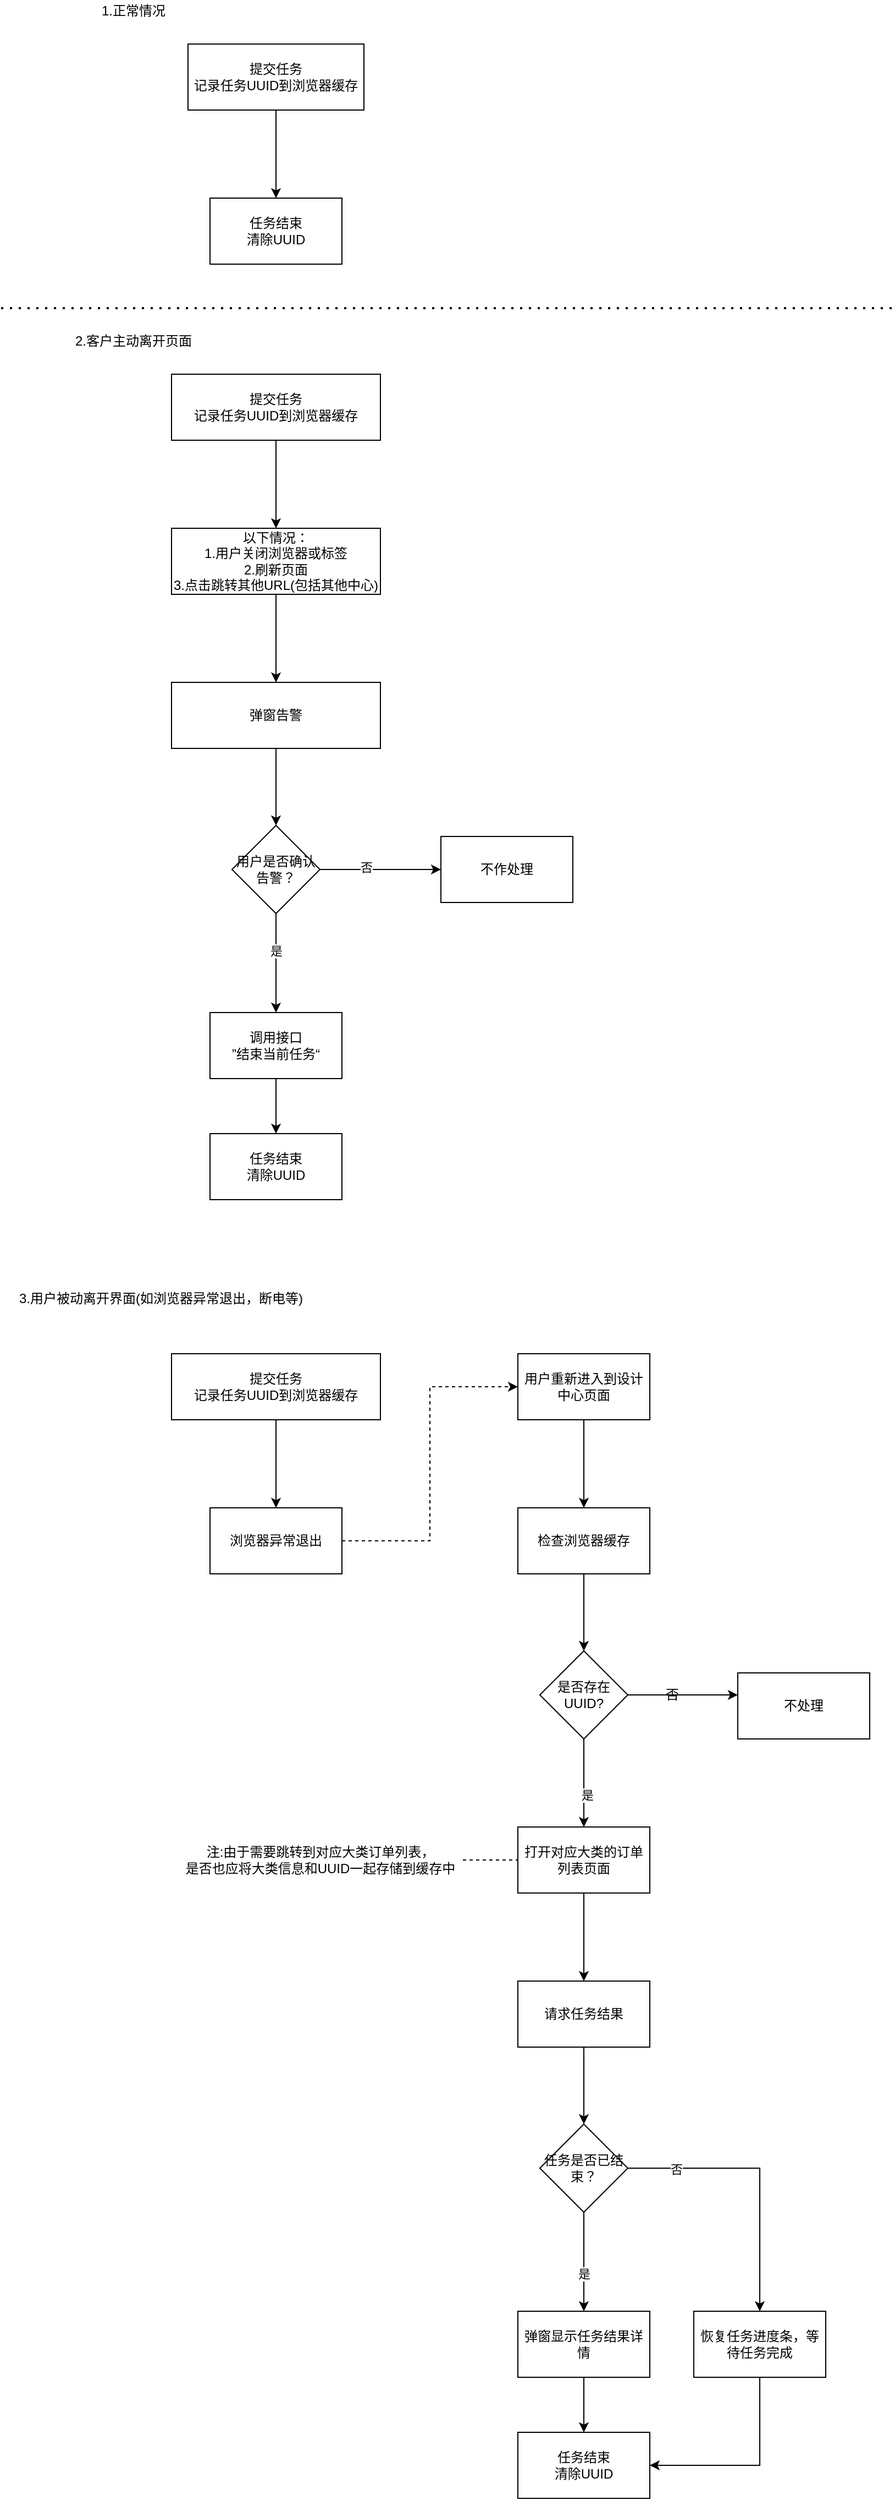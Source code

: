 <mxfile version="16.5.1" type="device"><diagram id="C5RBs43oDa-KdzZeNtuy" name="Page-1"><mxGraphModel dx="1422" dy="865" grid="1" gridSize="10" guides="1" tooltips="1" connect="1" arrows="1" fold="1" page="1" pageScale="1" pageWidth="827" pageHeight="1169" math="0" shadow="0"><root><mxCell id="WIyWlLk6GJQsqaUBKTNV-0"/><mxCell id="WIyWlLk6GJQsqaUBKTNV-1" parent="WIyWlLk6GJQsqaUBKTNV-0"/><mxCell id="0LecxcRjgjOdlTbl0l4T-2" value="" style="edgeStyle=orthogonalEdgeStyle;rounded=0;orthogonalLoop=1;jettySize=auto;html=1;" edge="1" parent="WIyWlLk6GJQsqaUBKTNV-1" source="0LecxcRjgjOdlTbl0l4T-0" target="0LecxcRjgjOdlTbl0l4T-1"><mxGeometry relative="1" as="geometry"/></mxCell><mxCell id="0LecxcRjgjOdlTbl0l4T-0" value="提交任务&lt;br&gt;记录任务UUID到浏览器缓存" style="rounded=0;whiteSpace=wrap;html=1;" vertex="1" parent="WIyWlLk6GJQsqaUBKTNV-1"><mxGeometry x="180" y="60" width="160" height="60" as="geometry"/></mxCell><mxCell id="0LecxcRjgjOdlTbl0l4T-1" value="任务结束&lt;br&gt;清除UUID" style="whiteSpace=wrap;html=1;rounded=0;" vertex="1" parent="WIyWlLk6GJQsqaUBKTNV-1"><mxGeometry x="200" y="200" width="120" height="60" as="geometry"/></mxCell><mxCell id="0LecxcRjgjOdlTbl0l4T-3" value="1.正常情况" style="text;html=1;align=center;verticalAlign=middle;resizable=0;points=[];autosize=1;strokeColor=none;fillColor=none;" vertex="1" parent="WIyWlLk6GJQsqaUBKTNV-1"><mxGeometry x="95" y="20" width="70" height="20" as="geometry"/></mxCell><mxCell id="0LecxcRjgjOdlTbl0l4T-8" value="" style="edgeStyle=orthogonalEdgeStyle;rounded=0;orthogonalLoop=1;jettySize=auto;html=1;" edge="1" parent="WIyWlLk6GJQsqaUBKTNV-1" source="0LecxcRjgjOdlTbl0l4T-4" target="0LecxcRjgjOdlTbl0l4T-7"><mxGeometry relative="1" as="geometry"/></mxCell><mxCell id="0LecxcRjgjOdlTbl0l4T-4" value="&lt;span&gt;提交任务&lt;/span&gt;&lt;br&gt;&lt;span&gt;记录任务UUID到浏览器缓存&lt;/span&gt;" style="rounded=0;whiteSpace=wrap;html=1;" vertex="1" parent="WIyWlLk6GJQsqaUBKTNV-1"><mxGeometry x="165" y="360" width="190" height="60" as="geometry"/></mxCell><mxCell id="0LecxcRjgjOdlTbl0l4T-5" value="" style="endArrow=none;dashed=1;html=1;dashPattern=1 3;strokeWidth=2;rounded=0;" edge="1" parent="WIyWlLk6GJQsqaUBKTNV-1"><mxGeometry width="50" height="50" relative="1" as="geometry"><mxPoint x="10" y="300" as="sourcePoint"/><mxPoint x="820" y="300" as="targetPoint"/></mxGeometry></mxCell><mxCell id="0LecxcRjgjOdlTbl0l4T-6" value="2.客户主动离开页面" style="text;html=1;align=center;verticalAlign=middle;resizable=0;points=[];autosize=1;strokeColor=none;fillColor=none;" vertex="1" parent="WIyWlLk6GJQsqaUBKTNV-1"><mxGeometry x="70" y="320" width="120" height="20" as="geometry"/></mxCell><mxCell id="0LecxcRjgjOdlTbl0l4T-10" value="" style="edgeStyle=orthogonalEdgeStyle;rounded=0;orthogonalLoop=1;jettySize=auto;html=1;" edge="1" parent="WIyWlLk6GJQsqaUBKTNV-1" source="0LecxcRjgjOdlTbl0l4T-7" target="0LecxcRjgjOdlTbl0l4T-9"><mxGeometry relative="1" as="geometry"/></mxCell><mxCell id="0LecxcRjgjOdlTbl0l4T-7" value="&lt;span&gt;以下情况：&lt;br&gt;1.用户关闭浏览器或标签&lt;br&gt;2.刷新页面&lt;br&gt;3.点击跳转其他URL(包括其他中心)&lt;br&gt;&lt;/span&gt;" style="rounded=0;whiteSpace=wrap;html=1;" vertex="1" parent="WIyWlLk6GJQsqaUBKTNV-1"><mxGeometry x="165" y="500" width="190" height="60" as="geometry"/></mxCell><mxCell id="0LecxcRjgjOdlTbl0l4T-12" value="" style="edgeStyle=orthogonalEdgeStyle;rounded=0;orthogonalLoop=1;jettySize=auto;html=1;" edge="1" parent="WIyWlLk6GJQsqaUBKTNV-1" source="0LecxcRjgjOdlTbl0l4T-9" target="0LecxcRjgjOdlTbl0l4T-11"><mxGeometry relative="1" as="geometry"/></mxCell><mxCell id="0LecxcRjgjOdlTbl0l4T-9" value="&lt;span&gt;弹窗告警&lt;br&gt;&lt;/span&gt;" style="rounded=0;whiteSpace=wrap;html=1;" vertex="1" parent="WIyWlLk6GJQsqaUBKTNV-1"><mxGeometry x="165" y="640" width="190" height="60" as="geometry"/></mxCell><mxCell id="0LecxcRjgjOdlTbl0l4T-14" value="" style="edgeStyle=orthogonalEdgeStyle;rounded=0;orthogonalLoop=1;jettySize=auto;html=1;" edge="1" parent="WIyWlLk6GJQsqaUBKTNV-1" source="0LecxcRjgjOdlTbl0l4T-11" target="0LecxcRjgjOdlTbl0l4T-13"><mxGeometry relative="1" as="geometry"/></mxCell><mxCell id="0LecxcRjgjOdlTbl0l4T-21" value="是" style="edgeLabel;html=1;align=center;verticalAlign=middle;resizable=0;points=[];" vertex="1" connectable="0" parent="0LecxcRjgjOdlTbl0l4T-14"><mxGeometry x="-0.244" relative="1" as="geometry"><mxPoint as="offset"/></mxGeometry></mxCell><mxCell id="0LecxcRjgjOdlTbl0l4T-16" value="" style="edgeStyle=orthogonalEdgeStyle;rounded=0;orthogonalLoop=1;jettySize=auto;html=1;" edge="1" parent="WIyWlLk6GJQsqaUBKTNV-1" source="0LecxcRjgjOdlTbl0l4T-11" target="0LecxcRjgjOdlTbl0l4T-15"><mxGeometry relative="1" as="geometry"><Array as="points"><mxPoint x="320" y="810"/><mxPoint x="320" y="810"/></Array></mxGeometry></mxCell><mxCell id="0LecxcRjgjOdlTbl0l4T-17" value="否" style="edgeLabel;html=1;align=center;verticalAlign=middle;resizable=0;points=[];" vertex="1" connectable="0" parent="0LecxcRjgjOdlTbl0l4T-16"><mxGeometry x="-0.244" y="2" relative="1" as="geometry"><mxPoint as="offset"/></mxGeometry></mxCell><mxCell id="0LecxcRjgjOdlTbl0l4T-11" value="用户是否确认告警？" style="rhombus;whiteSpace=wrap;html=1;rounded=0;" vertex="1" parent="WIyWlLk6GJQsqaUBKTNV-1"><mxGeometry x="220" y="770" width="80" height="80" as="geometry"/></mxCell><mxCell id="0LecxcRjgjOdlTbl0l4T-19" style="edgeStyle=orthogonalEdgeStyle;rounded=0;orthogonalLoop=1;jettySize=auto;html=1;" edge="1" parent="WIyWlLk6GJQsqaUBKTNV-1" source="0LecxcRjgjOdlTbl0l4T-13" target="0LecxcRjgjOdlTbl0l4T-18"><mxGeometry relative="1" as="geometry"/></mxCell><mxCell id="0LecxcRjgjOdlTbl0l4T-13" value="调用接口&lt;br&gt;”结束当前任务“" style="whiteSpace=wrap;html=1;rounded=0;" vertex="1" parent="WIyWlLk6GJQsqaUBKTNV-1"><mxGeometry x="200" y="940" width="120" height="60" as="geometry"/></mxCell><mxCell id="0LecxcRjgjOdlTbl0l4T-15" value="不作处理" style="whiteSpace=wrap;html=1;rounded=0;" vertex="1" parent="WIyWlLk6GJQsqaUBKTNV-1"><mxGeometry x="410" y="780" width="120" height="60" as="geometry"/></mxCell><mxCell id="0LecxcRjgjOdlTbl0l4T-18" value="任务结束&lt;br&gt;清除UUID" style="whiteSpace=wrap;html=1;rounded=0;" vertex="1" parent="WIyWlLk6GJQsqaUBKTNV-1"><mxGeometry x="200" y="1050" width="120" height="60" as="geometry"/></mxCell><mxCell id="0LecxcRjgjOdlTbl0l4T-22" value="3.用户被动离开界面(如浏览器异常退出，断电等)" style="text;html=1;align=center;verticalAlign=middle;resizable=0;points=[];autosize=1;strokeColor=none;fillColor=none;" vertex="1" parent="WIyWlLk6GJQsqaUBKTNV-1"><mxGeometry x="20" y="1190" width="270" height="20" as="geometry"/></mxCell><mxCell id="0LecxcRjgjOdlTbl0l4T-25" value="" style="edgeStyle=orthogonalEdgeStyle;rounded=0;orthogonalLoop=1;jettySize=auto;html=1;" edge="1" parent="WIyWlLk6GJQsqaUBKTNV-1" source="0LecxcRjgjOdlTbl0l4T-23" target="0LecxcRjgjOdlTbl0l4T-24"><mxGeometry relative="1" as="geometry"/></mxCell><mxCell id="0LecxcRjgjOdlTbl0l4T-23" value="&lt;span&gt;提交任务&lt;/span&gt;&lt;br&gt;&lt;span&gt;记录任务UUID到浏览器缓存&lt;/span&gt;" style="rounded=0;whiteSpace=wrap;html=1;" vertex="1" parent="WIyWlLk6GJQsqaUBKTNV-1"><mxGeometry x="165" y="1250" width="190" height="60" as="geometry"/></mxCell><mxCell id="0LecxcRjgjOdlTbl0l4T-27" style="edgeStyle=orthogonalEdgeStyle;rounded=0;orthogonalLoop=1;jettySize=auto;html=1;exitX=1;exitY=0.5;exitDx=0;exitDy=0;entryX=0;entryY=0.5;entryDx=0;entryDy=0;dashed=1;" edge="1" parent="WIyWlLk6GJQsqaUBKTNV-1" source="0LecxcRjgjOdlTbl0l4T-24" target="0LecxcRjgjOdlTbl0l4T-28"><mxGeometry relative="1" as="geometry"><mxPoint x="430" y="1280" as="targetPoint"/></mxGeometry></mxCell><mxCell id="0LecxcRjgjOdlTbl0l4T-24" value="浏览器异常退出" style="whiteSpace=wrap;html=1;rounded=0;" vertex="1" parent="WIyWlLk6GJQsqaUBKTNV-1"><mxGeometry x="200" y="1390" width="120" height="60" as="geometry"/></mxCell><mxCell id="0LecxcRjgjOdlTbl0l4T-30" value="" style="edgeStyle=orthogonalEdgeStyle;rounded=0;orthogonalLoop=1;jettySize=auto;html=1;" edge="1" parent="WIyWlLk6GJQsqaUBKTNV-1" source="0LecxcRjgjOdlTbl0l4T-28" target="0LecxcRjgjOdlTbl0l4T-29"><mxGeometry relative="1" as="geometry"/></mxCell><mxCell id="0LecxcRjgjOdlTbl0l4T-28" value="用户重新进入到设计中心页面" style="rounded=0;whiteSpace=wrap;html=1;" vertex="1" parent="WIyWlLk6GJQsqaUBKTNV-1"><mxGeometry x="480" y="1250" width="120" height="60" as="geometry"/></mxCell><mxCell id="0LecxcRjgjOdlTbl0l4T-34" value="" style="edgeStyle=orthogonalEdgeStyle;rounded=0;orthogonalLoop=1;jettySize=auto;html=1;" edge="1" parent="WIyWlLk6GJQsqaUBKTNV-1" source="0LecxcRjgjOdlTbl0l4T-29" target="0LecxcRjgjOdlTbl0l4T-33"><mxGeometry relative="1" as="geometry"/></mxCell><mxCell id="0LecxcRjgjOdlTbl0l4T-29" value="检查浏览器缓存" style="whiteSpace=wrap;html=1;rounded=0;" vertex="1" parent="WIyWlLk6GJQsqaUBKTNV-1"><mxGeometry x="480" y="1390" width="120" height="60" as="geometry"/></mxCell><mxCell id="0LecxcRjgjOdlTbl0l4T-36" value="" style="edgeStyle=orthogonalEdgeStyle;rounded=0;orthogonalLoop=1;jettySize=auto;html=1;" edge="1" parent="WIyWlLk6GJQsqaUBKTNV-1" source="0LecxcRjgjOdlTbl0l4T-33" target="0LecxcRjgjOdlTbl0l4T-35"><mxGeometry relative="1" as="geometry"/></mxCell><mxCell id="0LecxcRjgjOdlTbl0l4T-37" value="是" style="edgeLabel;html=1;align=center;verticalAlign=middle;resizable=0;points=[];" vertex="1" connectable="0" parent="0LecxcRjgjOdlTbl0l4T-36"><mxGeometry x="0.267" y="3" relative="1" as="geometry"><mxPoint as="offset"/></mxGeometry></mxCell><mxCell id="0LecxcRjgjOdlTbl0l4T-52" value="" style="edgeStyle=orthogonalEdgeStyle;rounded=0;orthogonalLoop=1;jettySize=auto;html=1;" edge="1" parent="WIyWlLk6GJQsqaUBKTNV-1" source="0LecxcRjgjOdlTbl0l4T-33" target="0LecxcRjgjOdlTbl0l4T-51"><mxGeometry relative="1" as="geometry"><Array as="points"><mxPoint x="600" y="1560"/><mxPoint x="600" y="1560"/></Array></mxGeometry></mxCell><mxCell id="0LecxcRjgjOdlTbl0l4T-33" value="是否存在UUID?" style="rhombus;whiteSpace=wrap;html=1;rounded=0;" vertex="1" parent="WIyWlLk6GJQsqaUBKTNV-1"><mxGeometry x="500" y="1520" width="80" height="80" as="geometry"/></mxCell><mxCell id="0LecxcRjgjOdlTbl0l4T-39" value="" style="edgeStyle=orthogonalEdgeStyle;rounded=0;orthogonalLoop=1;jettySize=auto;html=1;" edge="1" parent="WIyWlLk6GJQsqaUBKTNV-1" source="0LecxcRjgjOdlTbl0l4T-35" target="0LecxcRjgjOdlTbl0l4T-38"><mxGeometry relative="1" as="geometry"/></mxCell><mxCell id="0LecxcRjgjOdlTbl0l4T-35" value="打开对应大类的订单列表页面" style="whiteSpace=wrap;html=1;rounded=0;" vertex="1" parent="WIyWlLk6GJQsqaUBKTNV-1"><mxGeometry x="480" y="1680" width="120" height="60" as="geometry"/></mxCell><mxCell id="0LecxcRjgjOdlTbl0l4T-41" value="" style="edgeStyle=orthogonalEdgeStyle;rounded=0;orthogonalLoop=1;jettySize=auto;html=1;" edge="1" parent="WIyWlLk6GJQsqaUBKTNV-1" source="0LecxcRjgjOdlTbl0l4T-38" target="0LecxcRjgjOdlTbl0l4T-40"><mxGeometry relative="1" as="geometry"/></mxCell><mxCell id="0LecxcRjgjOdlTbl0l4T-38" value="请求任务结果" style="whiteSpace=wrap;html=1;rounded=0;" vertex="1" parent="WIyWlLk6GJQsqaUBKTNV-1"><mxGeometry x="480" y="1820" width="120" height="60" as="geometry"/></mxCell><mxCell id="0LecxcRjgjOdlTbl0l4T-43" value="" style="edgeStyle=orthogonalEdgeStyle;rounded=0;orthogonalLoop=1;jettySize=auto;html=1;" edge="1" parent="WIyWlLk6GJQsqaUBKTNV-1" source="0LecxcRjgjOdlTbl0l4T-40" target="0LecxcRjgjOdlTbl0l4T-42"><mxGeometry relative="1" as="geometry"/></mxCell><mxCell id="0LecxcRjgjOdlTbl0l4T-44" value="是" style="edgeLabel;html=1;align=center;verticalAlign=middle;resizable=0;points=[];" vertex="1" connectable="0" parent="0LecxcRjgjOdlTbl0l4T-43"><mxGeometry x="0.244" relative="1" as="geometry"><mxPoint as="offset"/></mxGeometry></mxCell><mxCell id="0LecxcRjgjOdlTbl0l4T-46" value="" style="edgeStyle=orthogonalEdgeStyle;rounded=0;orthogonalLoop=1;jettySize=auto;html=1;" edge="1" parent="WIyWlLk6GJQsqaUBKTNV-1" source="0LecxcRjgjOdlTbl0l4T-40" target="0LecxcRjgjOdlTbl0l4T-45"><mxGeometry relative="1" as="geometry"/></mxCell><mxCell id="0LecxcRjgjOdlTbl0l4T-47" value="否" style="edgeLabel;html=1;align=center;verticalAlign=middle;resizable=0;points=[];" vertex="1" connectable="0" parent="0LecxcRjgjOdlTbl0l4T-46"><mxGeometry x="-0.648" y="-1" relative="1" as="geometry"><mxPoint as="offset"/></mxGeometry></mxCell><mxCell id="0LecxcRjgjOdlTbl0l4T-40" value="任务是否已结束？" style="rhombus;whiteSpace=wrap;html=1;rounded=0;" vertex="1" parent="WIyWlLk6GJQsqaUBKTNV-1"><mxGeometry x="500" y="1950" width="80" height="80" as="geometry"/></mxCell><mxCell id="0LecxcRjgjOdlTbl0l4T-49" style="edgeStyle=orthogonalEdgeStyle;rounded=0;orthogonalLoop=1;jettySize=auto;html=1;exitX=0.5;exitY=1;exitDx=0;exitDy=0;" edge="1" parent="WIyWlLk6GJQsqaUBKTNV-1" source="0LecxcRjgjOdlTbl0l4T-42" target="0LecxcRjgjOdlTbl0l4T-48"><mxGeometry relative="1" as="geometry"/></mxCell><mxCell id="0LecxcRjgjOdlTbl0l4T-42" value="弹窗显示任务结果详情" style="whiteSpace=wrap;html=1;rounded=0;" vertex="1" parent="WIyWlLk6GJQsqaUBKTNV-1"><mxGeometry x="480" y="2120" width="120" height="60" as="geometry"/></mxCell><mxCell id="0LecxcRjgjOdlTbl0l4T-50" style="edgeStyle=orthogonalEdgeStyle;rounded=0;orthogonalLoop=1;jettySize=auto;html=1;exitX=0.5;exitY=1;exitDx=0;exitDy=0;entryX=1;entryY=0.5;entryDx=0;entryDy=0;" edge="1" parent="WIyWlLk6GJQsqaUBKTNV-1" source="0LecxcRjgjOdlTbl0l4T-45" target="0LecxcRjgjOdlTbl0l4T-48"><mxGeometry relative="1" as="geometry"/></mxCell><mxCell id="0LecxcRjgjOdlTbl0l4T-45" value="恢复任务进度条，等待任务完成" style="whiteSpace=wrap;html=1;rounded=0;" vertex="1" parent="WIyWlLk6GJQsqaUBKTNV-1"><mxGeometry x="640" y="2120" width="120" height="60" as="geometry"/></mxCell><mxCell id="0LecxcRjgjOdlTbl0l4T-48" value="任务结束&lt;br&gt;清除UUID" style="whiteSpace=wrap;html=1;rounded=0;" vertex="1" parent="WIyWlLk6GJQsqaUBKTNV-1"><mxGeometry x="480" y="2230" width="120" height="60" as="geometry"/></mxCell><mxCell id="0LecxcRjgjOdlTbl0l4T-51" value="不处理" style="whiteSpace=wrap;html=1;rounded=0;" vertex="1" parent="WIyWlLk6GJQsqaUBKTNV-1"><mxGeometry x="680" y="1540" width="120" height="60" as="geometry"/></mxCell><mxCell id="0LecxcRjgjOdlTbl0l4T-53" value="否" style="text;html=1;align=center;verticalAlign=middle;resizable=0;points=[];autosize=1;strokeColor=none;fillColor=none;" vertex="1" parent="WIyWlLk6GJQsqaUBKTNV-1"><mxGeometry x="605" y="1550" width="30" height="20" as="geometry"/></mxCell><mxCell id="0LecxcRjgjOdlTbl0l4T-55" style="edgeStyle=orthogonalEdgeStyle;rounded=0;orthogonalLoop=1;jettySize=auto;html=1;dashed=1;endArrow=none;endFill=0;" edge="1" parent="WIyWlLk6GJQsqaUBKTNV-1" source="0LecxcRjgjOdlTbl0l4T-54" target="0LecxcRjgjOdlTbl0l4T-35"><mxGeometry relative="1" as="geometry"/></mxCell><mxCell id="0LecxcRjgjOdlTbl0l4T-54" value="注:由于需要跳转到对应大类订单列表，&lt;br&gt;是否也应将大类信息和UUID一起存储到缓存中" style="text;html=1;align=center;verticalAlign=middle;resizable=0;points=[];autosize=1;strokeColor=none;fillColor=none;" vertex="1" parent="WIyWlLk6GJQsqaUBKTNV-1"><mxGeometry x="170" y="1695" width="260" height="30" as="geometry"/></mxCell></root></mxGraphModel></diagram></mxfile>